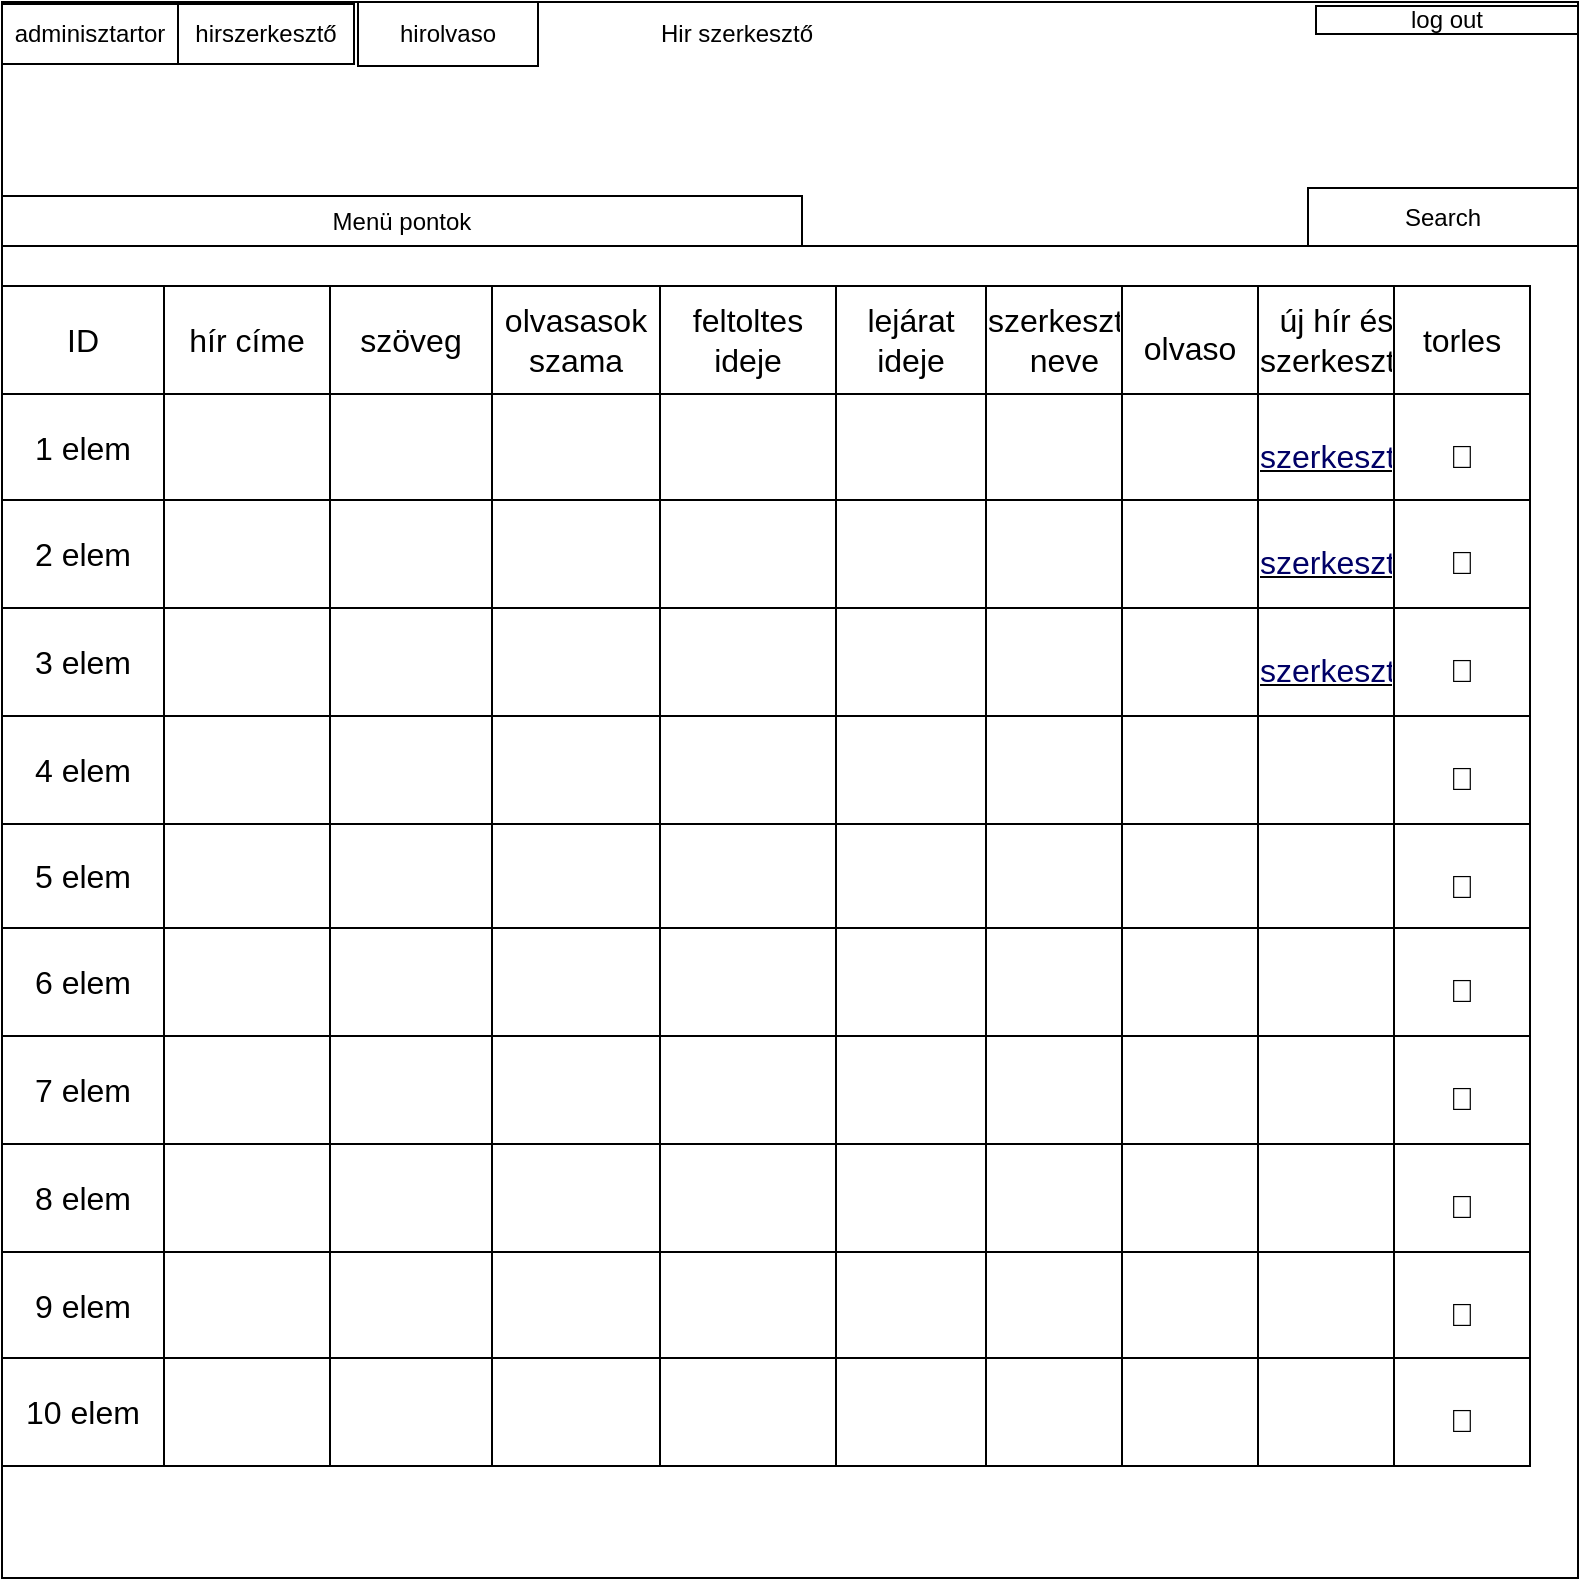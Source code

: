 <mxfile version="22.0.8" type="device">
  <diagram name="1 oldal" id="bPn1olDR7yHSVck8IfJu">
    <mxGraphModel dx="1594" dy="745" grid="1" gridSize="10" guides="1" tooltips="1" connect="1" arrows="1" fold="1" page="1" pageScale="1" pageWidth="827" pageHeight="1169" math="0" shadow="0">
      <root>
        <mxCell id="0" />
        <mxCell id="1" parent="0" />
        <mxCell id="cRCtUZHSs7VbRVaYaJVA-1" value="" style="whiteSpace=wrap;html=1;aspect=fixed;" vertex="1" parent="1">
          <mxGeometry x="92" y="268" width="788" height="788" as="geometry" />
        </mxCell>
        <mxCell id="cRCtUZHSs7VbRVaYaJVA-2" value="" style="shape=table;startSize=0;container=1;collapsible=0;childLayout=tableLayout;fontSize=16;" vertex="1" parent="1">
          <mxGeometry x="92" y="410" width="764" height="590" as="geometry" />
        </mxCell>
        <mxCell id="cRCtUZHSs7VbRVaYaJVA-3" value="" style="shape=tableRow;horizontal=0;startSize=0;swimlaneHead=0;swimlaneBody=0;strokeColor=inherit;top=0;left=0;bottom=0;right=0;collapsible=0;dropTarget=0;fillColor=none;points=[[0,0.5],[1,0.5]];portConstraint=eastwest;fontSize=16;" vertex="1" parent="cRCtUZHSs7VbRVaYaJVA-2">
          <mxGeometry width="764" height="54" as="geometry" />
        </mxCell>
        <mxCell id="cRCtUZHSs7VbRVaYaJVA-4" value="ID" style="shape=partialRectangle;html=1;whiteSpace=wrap;connectable=0;strokeColor=inherit;overflow=hidden;fillColor=none;top=0;left=0;bottom=0;right=0;pointerEvents=1;fontSize=16;" vertex="1" parent="cRCtUZHSs7VbRVaYaJVA-3">
          <mxGeometry width="81" height="54" as="geometry">
            <mxRectangle width="81" height="54" as="alternateBounds" />
          </mxGeometry>
        </mxCell>
        <mxCell id="cRCtUZHSs7VbRVaYaJVA-5" value="hír címe" style="shape=partialRectangle;html=1;whiteSpace=wrap;connectable=0;strokeColor=inherit;overflow=hidden;fillColor=none;top=0;left=0;bottom=0;right=0;pointerEvents=1;fontSize=16;" vertex="1" parent="cRCtUZHSs7VbRVaYaJVA-3">
          <mxGeometry x="81" width="83" height="54" as="geometry">
            <mxRectangle width="83" height="54" as="alternateBounds" />
          </mxGeometry>
        </mxCell>
        <mxCell id="cRCtUZHSs7VbRVaYaJVA-6" value="szöveg" style="shape=partialRectangle;html=1;whiteSpace=wrap;connectable=0;strokeColor=inherit;overflow=hidden;fillColor=none;top=0;left=0;bottom=0;right=0;pointerEvents=1;fontSize=16;" vertex="1" parent="cRCtUZHSs7VbRVaYaJVA-3">
          <mxGeometry x="164" width="81" height="54" as="geometry">
            <mxRectangle width="81" height="54" as="alternateBounds" />
          </mxGeometry>
        </mxCell>
        <mxCell id="cRCtUZHSs7VbRVaYaJVA-7" value="olvasasok szama" style="shape=partialRectangle;html=1;whiteSpace=wrap;connectable=0;strokeColor=inherit;overflow=hidden;fillColor=none;top=0;left=0;bottom=0;right=0;pointerEvents=1;fontSize=16;" vertex="1" parent="cRCtUZHSs7VbRVaYaJVA-3">
          <mxGeometry x="245" width="84" height="54" as="geometry">
            <mxRectangle width="84" height="54" as="alternateBounds" />
          </mxGeometry>
        </mxCell>
        <mxCell id="cRCtUZHSs7VbRVaYaJVA-8" value="feltoltes ideje" style="shape=partialRectangle;html=1;whiteSpace=wrap;connectable=0;strokeColor=inherit;overflow=hidden;fillColor=none;top=0;left=0;bottom=0;right=0;pointerEvents=1;fontSize=16;" vertex="1" parent="cRCtUZHSs7VbRVaYaJVA-3">
          <mxGeometry x="329" width="88" height="54" as="geometry">
            <mxRectangle width="88" height="54" as="alternateBounds" />
          </mxGeometry>
        </mxCell>
        <mxCell id="cRCtUZHSs7VbRVaYaJVA-9" value="lejárat ideje" style="shape=partialRectangle;html=1;whiteSpace=wrap;connectable=0;strokeColor=inherit;overflow=hidden;fillColor=none;top=0;left=0;bottom=0;right=0;pointerEvents=1;fontSize=16;" vertex="1" parent="cRCtUZHSs7VbRVaYaJVA-3">
          <mxGeometry x="417" width="75" height="54" as="geometry">
            <mxRectangle width="75" height="54" as="alternateBounds" />
          </mxGeometry>
        </mxCell>
        <mxCell id="cRCtUZHSs7VbRVaYaJVA-10" value="&lt;div&gt;szerkeszto&lt;/div&gt;&lt;div&gt;neve&lt;br&gt;&lt;/div&gt;" style="shape=partialRectangle;html=1;whiteSpace=wrap;connectable=0;strokeColor=inherit;overflow=hidden;fillColor=none;top=0;left=0;bottom=0;right=0;pointerEvents=1;fontSize=16;" vertex="1" parent="cRCtUZHSs7VbRVaYaJVA-3">
          <mxGeometry x="492" width="68" height="54" as="geometry">
            <mxRectangle width="68" height="54" as="alternateBounds" />
          </mxGeometry>
        </mxCell>
        <mxCell id="cRCtUZHSs7VbRVaYaJVA-188" value="&#xa;olvaso&#xa;&#xa;" style="shape=partialRectangle;html=1;whiteSpace=wrap;connectable=0;strokeColor=inherit;overflow=hidden;fillColor=none;top=0;left=0;bottom=0;right=0;pointerEvents=1;fontSize=16;" vertex="1" parent="cRCtUZHSs7VbRVaYaJVA-3">
          <mxGeometry x="560" width="68" height="54" as="geometry">
            <mxRectangle width="68" height="54" as="alternateBounds" />
          </mxGeometry>
        </mxCell>
        <mxCell id="cRCtUZHSs7VbRVaYaJVA-199" value="új hír és szerkesztő" style="shape=partialRectangle;html=1;whiteSpace=wrap;connectable=0;strokeColor=inherit;overflow=hidden;fillColor=none;top=0;left=0;bottom=0;right=0;pointerEvents=1;fontSize=16;" vertex="1" parent="cRCtUZHSs7VbRVaYaJVA-3">
          <mxGeometry x="628" width="68" height="54" as="geometry">
            <mxRectangle width="68" height="54" as="alternateBounds" />
          </mxGeometry>
        </mxCell>
        <mxCell id="cRCtUZHSs7VbRVaYaJVA-210" value="torles" style="shape=partialRectangle;html=1;whiteSpace=wrap;connectable=0;strokeColor=inherit;overflow=hidden;fillColor=none;top=0;left=0;bottom=0;right=0;pointerEvents=1;fontSize=16;" vertex="1" parent="cRCtUZHSs7VbRVaYaJVA-3">
          <mxGeometry x="696" width="68" height="54" as="geometry">
            <mxRectangle width="68" height="54" as="alternateBounds" />
          </mxGeometry>
        </mxCell>
        <mxCell id="cRCtUZHSs7VbRVaYaJVA-14" value="" style="shape=tableRow;horizontal=0;startSize=0;swimlaneHead=0;swimlaneBody=0;strokeColor=inherit;top=0;left=0;bottom=0;right=0;collapsible=0;dropTarget=0;fillColor=none;points=[[0,0.5],[1,0.5]];portConstraint=eastwest;fontSize=16;" vertex="1" parent="cRCtUZHSs7VbRVaYaJVA-2">
          <mxGeometry y="54" width="764" height="53" as="geometry" />
        </mxCell>
        <mxCell id="cRCtUZHSs7VbRVaYaJVA-15" value="1 elem" style="shape=partialRectangle;html=1;whiteSpace=wrap;connectable=0;strokeColor=inherit;overflow=hidden;fillColor=none;top=0;left=0;bottom=0;right=0;pointerEvents=1;fontSize=16;" vertex="1" parent="cRCtUZHSs7VbRVaYaJVA-14">
          <mxGeometry width="81" height="53" as="geometry">
            <mxRectangle width="81" height="53" as="alternateBounds" />
          </mxGeometry>
        </mxCell>
        <mxCell id="cRCtUZHSs7VbRVaYaJVA-16" style="shape=partialRectangle;html=1;whiteSpace=wrap;connectable=0;strokeColor=inherit;overflow=hidden;fillColor=none;top=0;left=0;bottom=0;right=0;pointerEvents=1;fontSize=16;" vertex="1" parent="cRCtUZHSs7VbRVaYaJVA-14">
          <mxGeometry x="81" width="83" height="53" as="geometry">
            <mxRectangle width="83" height="53" as="alternateBounds" />
          </mxGeometry>
        </mxCell>
        <mxCell id="cRCtUZHSs7VbRVaYaJVA-17" style="shape=partialRectangle;html=1;whiteSpace=wrap;connectable=0;strokeColor=inherit;overflow=hidden;fillColor=none;top=0;left=0;bottom=0;right=0;pointerEvents=1;fontSize=16;" vertex="1" parent="cRCtUZHSs7VbRVaYaJVA-14">
          <mxGeometry x="164" width="81" height="53" as="geometry">
            <mxRectangle width="81" height="53" as="alternateBounds" />
          </mxGeometry>
        </mxCell>
        <mxCell id="cRCtUZHSs7VbRVaYaJVA-18" style="shape=partialRectangle;html=1;whiteSpace=wrap;connectable=0;strokeColor=inherit;overflow=hidden;fillColor=none;top=0;left=0;bottom=0;right=0;pointerEvents=1;fontSize=16;" vertex="1" parent="cRCtUZHSs7VbRVaYaJVA-14">
          <mxGeometry x="245" width="84" height="53" as="geometry">
            <mxRectangle width="84" height="53" as="alternateBounds" />
          </mxGeometry>
        </mxCell>
        <mxCell id="cRCtUZHSs7VbRVaYaJVA-19" style="shape=partialRectangle;html=1;whiteSpace=wrap;connectable=0;strokeColor=inherit;overflow=hidden;fillColor=none;top=0;left=0;bottom=0;right=0;pointerEvents=1;fontSize=16;" vertex="1" parent="cRCtUZHSs7VbRVaYaJVA-14">
          <mxGeometry x="329" width="88" height="53" as="geometry">
            <mxRectangle width="88" height="53" as="alternateBounds" />
          </mxGeometry>
        </mxCell>
        <mxCell id="cRCtUZHSs7VbRVaYaJVA-20" style="shape=partialRectangle;html=1;whiteSpace=wrap;connectable=0;strokeColor=inherit;overflow=hidden;fillColor=none;top=0;left=0;bottom=0;right=0;pointerEvents=1;fontSize=16;" vertex="1" parent="cRCtUZHSs7VbRVaYaJVA-14">
          <mxGeometry x="417" width="75" height="53" as="geometry">
            <mxRectangle width="75" height="53" as="alternateBounds" />
          </mxGeometry>
        </mxCell>
        <mxCell id="cRCtUZHSs7VbRVaYaJVA-21" style="shape=partialRectangle;html=1;whiteSpace=wrap;connectable=0;strokeColor=inherit;overflow=hidden;fillColor=none;top=0;left=0;bottom=0;right=0;pointerEvents=1;fontSize=16;" vertex="1" parent="cRCtUZHSs7VbRVaYaJVA-14">
          <mxGeometry x="492" width="68" height="53" as="geometry">
            <mxRectangle width="68" height="53" as="alternateBounds" />
          </mxGeometry>
        </mxCell>
        <mxCell id="cRCtUZHSs7VbRVaYaJVA-189" style="shape=partialRectangle;html=1;whiteSpace=wrap;connectable=0;strokeColor=inherit;overflow=hidden;fillColor=none;top=0;left=0;bottom=0;right=0;pointerEvents=1;fontSize=16;" vertex="1" parent="cRCtUZHSs7VbRVaYaJVA-14">
          <mxGeometry x="560" width="68" height="53" as="geometry">
            <mxRectangle width="68" height="53" as="alternateBounds" />
          </mxGeometry>
        </mxCell>
        <mxCell id="cRCtUZHSs7VbRVaYaJVA-200" value="&#xa;&lt;u&gt;&lt;font color=&quot;#000066&quot;&gt;szerkesztes&lt;/font&gt;&lt;/u&gt;&#xa;&#xa;" style="shape=partialRectangle;html=1;whiteSpace=wrap;connectable=0;strokeColor=inherit;overflow=hidden;fillColor=none;top=0;left=0;bottom=0;right=0;pointerEvents=1;fontSize=16;" vertex="1" parent="cRCtUZHSs7VbRVaYaJVA-14">
          <mxGeometry x="628" width="68" height="53" as="geometry">
            <mxRectangle width="68" height="53" as="alternateBounds" />
          </mxGeometry>
        </mxCell>
        <mxCell id="cRCtUZHSs7VbRVaYaJVA-211" value="&#xa;🚫&#xa;&#xa;" style="shape=partialRectangle;html=1;whiteSpace=wrap;connectable=0;strokeColor=inherit;overflow=hidden;fillColor=none;top=0;left=0;bottom=0;right=0;pointerEvents=1;fontSize=16;" vertex="1" parent="cRCtUZHSs7VbRVaYaJVA-14">
          <mxGeometry x="696" width="68" height="53" as="geometry">
            <mxRectangle width="68" height="53" as="alternateBounds" />
          </mxGeometry>
        </mxCell>
        <mxCell id="cRCtUZHSs7VbRVaYaJVA-25" value="" style="shape=tableRow;horizontal=0;startSize=0;swimlaneHead=0;swimlaneBody=0;strokeColor=inherit;top=0;left=0;bottom=0;right=0;collapsible=0;dropTarget=0;fillColor=none;points=[[0,0.5],[1,0.5]];portConstraint=eastwest;fontSize=16;" vertex="1" parent="cRCtUZHSs7VbRVaYaJVA-2">
          <mxGeometry y="107" width="764" height="54" as="geometry" />
        </mxCell>
        <mxCell id="cRCtUZHSs7VbRVaYaJVA-26" value="2 elem" style="shape=partialRectangle;html=1;whiteSpace=wrap;connectable=0;strokeColor=inherit;overflow=hidden;fillColor=none;top=0;left=0;bottom=0;right=0;pointerEvents=1;fontSize=16;" vertex="1" parent="cRCtUZHSs7VbRVaYaJVA-25">
          <mxGeometry width="81" height="54" as="geometry">
            <mxRectangle width="81" height="54" as="alternateBounds" />
          </mxGeometry>
        </mxCell>
        <mxCell id="cRCtUZHSs7VbRVaYaJVA-27" style="shape=partialRectangle;html=1;whiteSpace=wrap;connectable=0;strokeColor=inherit;overflow=hidden;fillColor=none;top=0;left=0;bottom=0;right=0;pointerEvents=1;fontSize=16;" vertex="1" parent="cRCtUZHSs7VbRVaYaJVA-25">
          <mxGeometry x="81" width="83" height="54" as="geometry">
            <mxRectangle width="83" height="54" as="alternateBounds" />
          </mxGeometry>
        </mxCell>
        <mxCell id="cRCtUZHSs7VbRVaYaJVA-28" style="shape=partialRectangle;html=1;whiteSpace=wrap;connectable=0;strokeColor=inherit;overflow=hidden;fillColor=none;top=0;left=0;bottom=0;right=0;pointerEvents=1;fontSize=16;" vertex="1" parent="cRCtUZHSs7VbRVaYaJVA-25">
          <mxGeometry x="164" width="81" height="54" as="geometry">
            <mxRectangle width="81" height="54" as="alternateBounds" />
          </mxGeometry>
        </mxCell>
        <mxCell id="cRCtUZHSs7VbRVaYaJVA-29" style="shape=partialRectangle;html=1;whiteSpace=wrap;connectable=0;strokeColor=inherit;overflow=hidden;fillColor=none;top=0;left=0;bottom=0;right=0;pointerEvents=1;fontSize=16;" vertex="1" parent="cRCtUZHSs7VbRVaYaJVA-25">
          <mxGeometry x="245" width="84" height="54" as="geometry">
            <mxRectangle width="84" height="54" as="alternateBounds" />
          </mxGeometry>
        </mxCell>
        <mxCell id="cRCtUZHSs7VbRVaYaJVA-30" style="shape=partialRectangle;html=1;whiteSpace=wrap;connectable=0;strokeColor=inherit;overflow=hidden;fillColor=none;top=0;left=0;bottom=0;right=0;pointerEvents=1;fontSize=16;" vertex="1" parent="cRCtUZHSs7VbRVaYaJVA-25">
          <mxGeometry x="329" width="88" height="54" as="geometry">
            <mxRectangle width="88" height="54" as="alternateBounds" />
          </mxGeometry>
        </mxCell>
        <mxCell id="cRCtUZHSs7VbRVaYaJVA-31" style="shape=partialRectangle;html=1;whiteSpace=wrap;connectable=0;strokeColor=inherit;overflow=hidden;fillColor=none;top=0;left=0;bottom=0;right=0;pointerEvents=1;fontSize=16;" vertex="1" parent="cRCtUZHSs7VbRVaYaJVA-25">
          <mxGeometry x="417" width="75" height="54" as="geometry">
            <mxRectangle width="75" height="54" as="alternateBounds" />
          </mxGeometry>
        </mxCell>
        <mxCell id="cRCtUZHSs7VbRVaYaJVA-32" style="shape=partialRectangle;html=1;whiteSpace=wrap;connectable=0;strokeColor=inherit;overflow=hidden;fillColor=none;top=0;left=0;bottom=0;right=0;pointerEvents=1;fontSize=16;" vertex="1" parent="cRCtUZHSs7VbRVaYaJVA-25">
          <mxGeometry x="492" width="68" height="54" as="geometry">
            <mxRectangle width="68" height="54" as="alternateBounds" />
          </mxGeometry>
        </mxCell>
        <mxCell id="cRCtUZHSs7VbRVaYaJVA-190" style="shape=partialRectangle;html=1;whiteSpace=wrap;connectable=0;strokeColor=inherit;overflow=hidden;fillColor=none;top=0;left=0;bottom=0;right=0;pointerEvents=1;fontSize=16;" vertex="1" parent="cRCtUZHSs7VbRVaYaJVA-25">
          <mxGeometry x="560" width="68" height="54" as="geometry">
            <mxRectangle width="68" height="54" as="alternateBounds" />
          </mxGeometry>
        </mxCell>
        <mxCell id="cRCtUZHSs7VbRVaYaJVA-201" value="&#xa;&lt;u&gt;&lt;font color=&quot;#000066&quot;&gt;szerkesztes&lt;/font&gt;&lt;/u&gt;&#xa;&#xa;" style="shape=partialRectangle;html=1;whiteSpace=wrap;connectable=0;strokeColor=inherit;overflow=hidden;fillColor=none;top=0;left=0;bottom=0;right=0;pointerEvents=1;fontSize=16;" vertex="1" parent="cRCtUZHSs7VbRVaYaJVA-25">
          <mxGeometry x="628" width="68" height="54" as="geometry">
            <mxRectangle width="68" height="54" as="alternateBounds" />
          </mxGeometry>
        </mxCell>
        <mxCell id="cRCtUZHSs7VbRVaYaJVA-212" value="&#xa;🚫&#xa;&#xa;" style="shape=partialRectangle;html=1;whiteSpace=wrap;connectable=0;strokeColor=inherit;overflow=hidden;fillColor=none;top=0;left=0;bottom=0;right=0;pointerEvents=1;fontSize=16;" vertex="1" parent="cRCtUZHSs7VbRVaYaJVA-25">
          <mxGeometry x="696" width="68" height="54" as="geometry">
            <mxRectangle width="68" height="54" as="alternateBounds" />
          </mxGeometry>
        </mxCell>
        <mxCell id="cRCtUZHSs7VbRVaYaJVA-36" style="shape=tableRow;horizontal=0;startSize=0;swimlaneHead=0;swimlaneBody=0;strokeColor=inherit;top=0;left=0;bottom=0;right=0;collapsible=0;dropTarget=0;fillColor=none;points=[[0,0.5],[1,0.5]];portConstraint=eastwest;fontSize=16;" vertex="1" parent="cRCtUZHSs7VbRVaYaJVA-2">
          <mxGeometry y="161" width="764" height="54" as="geometry" />
        </mxCell>
        <mxCell id="cRCtUZHSs7VbRVaYaJVA-37" value="3 elem" style="shape=partialRectangle;html=1;whiteSpace=wrap;connectable=0;strokeColor=inherit;overflow=hidden;fillColor=none;top=0;left=0;bottom=0;right=0;pointerEvents=1;fontSize=16;" vertex="1" parent="cRCtUZHSs7VbRVaYaJVA-36">
          <mxGeometry width="81" height="54" as="geometry">
            <mxRectangle width="81" height="54" as="alternateBounds" />
          </mxGeometry>
        </mxCell>
        <mxCell id="cRCtUZHSs7VbRVaYaJVA-38" style="shape=partialRectangle;html=1;whiteSpace=wrap;connectable=0;strokeColor=inherit;overflow=hidden;fillColor=none;top=0;left=0;bottom=0;right=0;pointerEvents=1;fontSize=16;" vertex="1" parent="cRCtUZHSs7VbRVaYaJVA-36">
          <mxGeometry x="81" width="83" height="54" as="geometry">
            <mxRectangle width="83" height="54" as="alternateBounds" />
          </mxGeometry>
        </mxCell>
        <mxCell id="cRCtUZHSs7VbRVaYaJVA-39" style="shape=partialRectangle;html=1;whiteSpace=wrap;connectable=0;strokeColor=inherit;overflow=hidden;fillColor=none;top=0;left=0;bottom=0;right=0;pointerEvents=1;fontSize=16;" vertex="1" parent="cRCtUZHSs7VbRVaYaJVA-36">
          <mxGeometry x="164" width="81" height="54" as="geometry">
            <mxRectangle width="81" height="54" as="alternateBounds" />
          </mxGeometry>
        </mxCell>
        <mxCell id="cRCtUZHSs7VbRVaYaJVA-40" style="shape=partialRectangle;html=1;whiteSpace=wrap;connectable=0;strokeColor=inherit;overflow=hidden;fillColor=none;top=0;left=0;bottom=0;right=0;pointerEvents=1;fontSize=16;" vertex="1" parent="cRCtUZHSs7VbRVaYaJVA-36">
          <mxGeometry x="245" width="84" height="54" as="geometry">
            <mxRectangle width="84" height="54" as="alternateBounds" />
          </mxGeometry>
        </mxCell>
        <mxCell id="cRCtUZHSs7VbRVaYaJVA-41" style="shape=partialRectangle;html=1;whiteSpace=wrap;connectable=0;strokeColor=inherit;overflow=hidden;fillColor=none;top=0;left=0;bottom=0;right=0;pointerEvents=1;fontSize=16;" vertex="1" parent="cRCtUZHSs7VbRVaYaJVA-36">
          <mxGeometry x="329" width="88" height="54" as="geometry">
            <mxRectangle width="88" height="54" as="alternateBounds" />
          </mxGeometry>
        </mxCell>
        <mxCell id="cRCtUZHSs7VbRVaYaJVA-42" style="shape=partialRectangle;html=1;whiteSpace=wrap;connectable=0;strokeColor=inherit;overflow=hidden;fillColor=none;top=0;left=0;bottom=0;right=0;pointerEvents=1;fontSize=16;" vertex="1" parent="cRCtUZHSs7VbRVaYaJVA-36">
          <mxGeometry x="417" width="75" height="54" as="geometry">
            <mxRectangle width="75" height="54" as="alternateBounds" />
          </mxGeometry>
        </mxCell>
        <mxCell id="cRCtUZHSs7VbRVaYaJVA-43" style="shape=partialRectangle;html=1;whiteSpace=wrap;connectable=0;strokeColor=inherit;overflow=hidden;fillColor=none;top=0;left=0;bottom=0;right=0;pointerEvents=1;fontSize=16;" vertex="1" parent="cRCtUZHSs7VbRVaYaJVA-36">
          <mxGeometry x="492" width="68" height="54" as="geometry">
            <mxRectangle width="68" height="54" as="alternateBounds" />
          </mxGeometry>
        </mxCell>
        <mxCell id="cRCtUZHSs7VbRVaYaJVA-191" style="shape=partialRectangle;html=1;whiteSpace=wrap;connectable=0;strokeColor=inherit;overflow=hidden;fillColor=none;top=0;left=0;bottom=0;right=0;pointerEvents=1;fontSize=16;" vertex="1" parent="cRCtUZHSs7VbRVaYaJVA-36">
          <mxGeometry x="560" width="68" height="54" as="geometry">
            <mxRectangle width="68" height="54" as="alternateBounds" />
          </mxGeometry>
        </mxCell>
        <mxCell id="cRCtUZHSs7VbRVaYaJVA-202" value="&#xa;&lt;u&gt;&lt;font color=&quot;#000066&quot;&gt;szerkesztes&lt;/font&gt;&lt;/u&gt;&#xa;&#xa;" style="shape=partialRectangle;html=1;whiteSpace=wrap;connectable=0;strokeColor=inherit;overflow=hidden;fillColor=none;top=0;left=0;bottom=0;right=0;pointerEvents=1;fontSize=16;" vertex="1" parent="cRCtUZHSs7VbRVaYaJVA-36">
          <mxGeometry x="628" width="68" height="54" as="geometry">
            <mxRectangle width="68" height="54" as="alternateBounds" />
          </mxGeometry>
        </mxCell>
        <mxCell id="cRCtUZHSs7VbRVaYaJVA-213" value="&#xa;🚫&#xa;&#xa;" style="shape=partialRectangle;html=1;whiteSpace=wrap;connectable=0;strokeColor=inherit;overflow=hidden;fillColor=none;top=0;left=0;bottom=0;right=0;pointerEvents=1;fontSize=16;" vertex="1" parent="cRCtUZHSs7VbRVaYaJVA-36">
          <mxGeometry x="696" width="68" height="54" as="geometry">
            <mxRectangle width="68" height="54" as="alternateBounds" />
          </mxGeometry>
        </mxCell>
        <mxCell id="cRCtUZHSs7VbRVaYaJVA-47" style="shape=tableRow;horizontal=0;startSize=0;swimlaneHead=0;swimlaneBody=0;strokeColor=inherit;top=0;left=0;bottom=0;right=0;collapsible=0;dropTarget=0;fillColor=none;points=[[0,0.5],[1,0.5]];portConstraint=eastwest;fontSize=16;" vertex="1" parent="cRCtUZHSs7VbRVaYaJVA-2">
          <mxGeometry y="215" width="764" height="54" as="geometry" />
        </mxCell>
        <mxCell id="cRCtUZHSs7VbRVaYaJVA-48" value="4 elem" style="shape=partialRectangle;html=1;whiteSpace=wrap;connectable=0;strokeColor=inherit;overflow=hidden;fillColor=none;top=0;left=0;bottom=0;right=0;pointerEvents=1;fontSize=16;" vertex="1" parent="cRCtUZHSs7VbRVaYaJVA-47">
          <mxGeometry width="81" height="54" as="geometry">
            <mxRectangle width="81" height="54" as="alternateBounds" />
          </mxGeometry>
        </mxCell>
        <mxCell id="cRCtUZHSs7VbRVaYaJVA-49" style="shape=partialRectangle;html=1;whiteSpace=wrap;connectable=0;strokeColor=inherit;overflow=hidden;fillColor=none;top=0;left=0;bottom=0;right=0;pointerEvents=1;fontSize=16;" vertex="1" parent="cRCtUZHSs7VbRVaYaJVA-47">
          <mxGeometry x="81" width="83" height="54" as="geometry">
            <mxRectangle width="83" height="54" as="alternateBounds" />
          </mxGeometry>
        </mxCell>
        <mxCell id="cRCtUZHSs7VbRVaYaJVA-50" style="shape=partialRectangle;html=1;whiteSpace=wrap;connectable=0;strokeColor=inherit;overflow=hidden;fillColor=none;top=0;left=0;bottom=0;right=0;pointerEvents=1;fontSize=16;" vertex="1" parent="cRCtUZHSs7VbRVaYaJVA-47">
          <mxGeometry x="164" width="81" height="54" as="geometry">
            <mxRectangle width="81" height="54" as="alternateBounds" />
          </mxGeometry>
        </mxCell>
        <mxCell id="cRCtUZHSs7VbRVaYaJVA-51" style="shape=partialRectangle;html=1;whiteSpace=wrap;connectable=0;strokeColor=inherit;overflow=hidden;fillColor=none;top=0;left=0;bottom=0;right=0;pointerEvents=1;fontSize=16;" vertex="1" parent="cRCtUZHSs7VbRVaYaJVA-47">
          <mxGeometry x="245" width="84" height="54" as="geometry">
            <mxRectangle width="84" height="54" as="alternateBounds" />
          </mxGeometry>
        </mxCell>
        <mxCell id="cRCtUZHSs7VbRVaYaJVA-52" style="shape=partialRectangle;html=1;whiteSpace=wrap;connectable=0;strokeColor=inherit;overflow=hidden;fillColor=none;top=0;left=0;bottom=0;right=0;pointerEvents=1;fontSize=16;" vertex="1" parent="cRCtUZHSs7VbRVaYaJVA-47">
          <mxGeometry x="329" width="88" height="54" as="geometry">
            <mxRectangle width="88" height="54" as="alternateBounds" />
          </mxGeometry>
        </mxCell>
        <mxCell id="cRCtUZHSs7VbRVaYaJVA-53" style="shape=partialRectangle;html=1;whiteSpace=wrap;connectable=0;strokeColor=inherit;overflow=hidden;fillColor=none;top=0;left=0;bottom=0;right=0;pointerEvents=1;fontSize=16;" vertex="1" parent="cRCtUZHSs7VbRVaYaJVA-47">
          <mxGeometry x="417" width="75" height="54" as="geometry">
            <mxRectangle width="75" height="54" as="alternateBounds" />
          </mxGeometry>
        </mxCell>
        <mxCell id="cRCtUZHSs7VbRVaYaJVA-54" style="shape=partialRectangle;html=1;whiteSpace=wrap;connectable=0;strokeColor=inherit;overflow=hidden;fillColor=none;top=0;left=0;bottom=0;right=0;pointerEvents=1;fontSize=16;" vertex="1" parent="cRCtUZHSs7VbRVaYaJVA-47">
          <mxGeometry x="492" width="68" height="54" as="geometry">
            <mxRectangle width="68" height="54" as="alternateBounds" />
          </mxGeometry>
        </mxCell>
        <mxCell id="cRCtUZHSs7VbRVaYaJVA-192" style="shape=partialRectangle;html=1;whiteSpace=wrap;connectable=0;strokeColor=inherit;overflow=hidden;fillColor=none;top=0;left=0;bottom=0;right=0;pointerEvents=1;fontSize=16;" vertex="1" parent="cRCtUZHSs7VbRVaYaJVA-47">
          <mxGeometry x="560" width="68" height="54" as="geometry">
            <mxRectangle width="68" height="54" as="alternateBounds" />
          </mxGeometry>
        </mxCell>
        <mxCell id="cRCtUZHSs7VbRVaYaJVA-203" style="shape=partialRectangle;html=1;whiteSpace=wrap;connectable=0;strokeColor=inherit;overflow=hidden;fillColor=none;top=0;left=0;bottom=0;right=0;pointerEvents=1;fontSize=16;" vertex="1" parent="cRCtUZHSs7VbRVaYaJVA-47">
          <mxGeometry x="628" width="68" height="54" as="geometry">
            <mxRectangle width="68" height="54" as="alternateBounds" />
          </mxGeometry>
        </mxCell>
        <mxCell id="cRCtUZHSs7VbRVaYaJVA-214" value="&#xa;🚫&#xa;&#xa;" style="shape=partialRectangle;html=1;whiteSpace=wrap;connectable=0;strokeColor=inherit;overflow=hidden;fillColor=none;top=0;left=0;bottom=0;right=0;pointerEvents=1;fontSize=16;" vertex="1" parent="cRCtUZHSs7VbRVaYaJVA-47">
          <mxGeometry x="696" width="68" height="54" as="geometry">
            <mxRectangle width="68" height="54" as="alternateBounds" />
          </mxGeometry>
        </mxCell>
        <mxCell id="cRCtUZHSs7VbRVaYaJVA-58" style="shape=tableRow;horizontal=0;startSize=0;swimlaneHead=0;swimlaneBody=0;strokeColor=inherit;top=0;left=0;bottom=0;right=0;collapsible=0;dropTarget=0;fillColor=none;points=[[0,0.5],[1,0.5]];portConstraint=eastwest;fontSize=16;" vertex="1" parent="cRCtUZHSs7VbRVaYaJVA-2">
          <mxGeometry y="269" width="764" height="52" as="geometry" />
        </mxCell>
        <mxCell id="cRCtUZHSs7VbRVaYaJVA-59" value="5 elem" style="shape=partialRectangle;html=1;whiteSpace=wrap;connectable=0;strokeColor=inherit;overflow=hidden;fillColor=none;top=0;left=0;bottom=0;right=0;pointerEvents=1;fontSize=16;" vertex="1" parent="cRCtUZHSs7VbRVaYaJVA-58">
          <mxGeometry width="81" height="52" as="geometry">
            <mxRectangle width="81" height="52" as="alternateBounds" />
          </mxGeometry>
        </mxCell>
        <mxCell id="cRCtUZHSs7VbRVaYaJVA-60" style="shape=partialRectangle;html=1;whiteSpace=wrap;connectable=0;strokeColor=inherit;overflow=hidden;fillColor=none;top=0;left=0;bottom=0;right=0;pointerEvents=1;fontSize=16;" vertex="1" parent="cRCtUZHSs7VbRVaYaJVA-58">
          <mxGeometry x="81" width="83" height="52" as="geometry">
            <mxRectangle width="83" height="52" as="alternateBounds" />
          </mxGeometry>
        </mxCell>
        <mxCell id="cRCtUZHSs7VbRVaYaJVA-61" style="shape=partialRectangle;html=1;whiteSpace=wrap;connectable=0;strokeColor=inherit;overflow=hidden;fillColor=none;top=0;left=0;bottom=0;right=0;pointerEvents=1;fontSize=16;" vertex="1" parent="cRCtUZHSs7VbRVaYaJVA-58">
          <mxGeometry x="164" width="81" height="52" as="geometry">
            <mxRectangle width="81" height="52" as="alternateBounds" />
          </mxGeometry>
        </mxCell>
        <mxCell id="cRCtUZHSs7VbRVaYaJVA-62" style="shape=partialRectangle;html=1;whiteSpace=wrap;connectable=0;strokeColor=inherit;overflow=hidden;fillColor=none;top=0;left=0;bottom=0;right=0;pointerEvents=1;fontSize=16;" vertex="1" parent="cRCtUZHSs7VbRVaYaJVA-58">
          <mxGeometry x="245" width="84" height="52" as="geometry">
            <mxRectangle width="84" height="52" as="alternateBounds" />
          </mxGeometry>
        </mxCell>
        <mxCell id="cRCtUZHSs7VbRVaYaJVA-63" style="shape=partialRectangle;html=1;whiteSpace=wrap;connectable=0;strokeColor=inherit;overflow=hidden;fillColor=none;top=0;left=0;bottom=0;right=0;pointerEvents=1;fontSize=16;" vertex="1" parent="cRCtUZHSs7VbRVaYaJVA-58">
          <mxGeometry x="329" width="88" height="52" as="geometry">
            <mxRectangle width="88" height="52" as="alternateBounds" />
          </mxGeometry>
        </mxCell>
        <mxCell id="cRCtUZHSs7VbRVaYaJVA-64" style="shape=partialRectangle;html=1;whiteSpace=wrap;connectable=0;strokeColor=inherit;overflow=hidden;fillColor=none;top=0;left=0;bottom=0;right=0;pointerEvents=1;fontSize=16;" vertex="1" parent="cRCtUZHSs7VbRVaYaJVA-58">
          <mxGeometry x="417" width="75" height="52" as="geometry">
            <mxRectangle width="75" height="52" as="alternateBounds" />
          </mxGeometry>
        </mxCell>
        <mxCell id="cRCtUZHSs7VbRVaYaJVA-65" style="shape=partialRectangle;html=1;whiteSpace=wrap;connectable=0;strokeColor=inherit;overflow=hidden;fillColor=none;top=0;left=0;bottom=0;right=0;pointerEvents=1;fontSize=16;" vertex="1" parent="cRCtUZHSs7VbRVaYaJVA-58">
          <mxGeometry x="492" width="68" height="52" as="geometry">
            <mxRectangle width="68" height="52" as="alternateBounds" />
          </mxGeometry>
        </mxCell>
        <mxCell id="cRCtUZHSs7VbRVaYaJVA-193" style="shape=partialRectangle;html=1;whiteSpace=wrap;connectable=0;strokeColor=inherit;overflow=hidden;fillColor=none;top=0;left=0;bottom=0;right=0;pointerEvents=1;fontSize=16;" vertex="1" parent="cRCtUZHSs7VbRVaYaJVA-58">
          <mxGeometry x="560" width="68" height="52" as="geometry">
            <mxRectangle width="68" height="52" as="alternateBounds" />
          </mxGeometry>
        </mxCell>
        <mxCell id="cRCtUZHSs7VbRVaYaJVA-204" style="shape=partialRectangle;html=1;whiteSpace=wrap;connectable=0;strokeColor=inherit;overflow=hidden;fillColor=none;top=0;left=0;bottom=0;right=0;pointerEvents=1;fontSize=16;" vertex="1" parent="cRCtUZHSs7VbRVaYaJVA-58">
          <mxGeometry x="628" width="68" height="52" as="geometry">
            <mxRectangle width="68" height="52" as="alternateBounds" />
          </mxGeometry>
        </mxCell>
        <mxCell id="cRCtUZHSs7VbRVaYaJVA-215" value="&#xa;🚫&#xa;&#xa;" style="shape=partialRectangle;html=1;whiteSpace=wrap;connectable=0;strokeColor=inherit;overflow=hidden;fillColor=none;top=0;left=0;bottom=0;right=0;pointerEvents=1;fontSize=16;" vertex="1" parent="cRCtUZHSs7VbRVaYaJVA-58">
          <mxGeometry x="696" width="68" height="52" as="geometry">
            <mxRectangle width="68" height="52" as="alternateBounds" />
          </mxGeometry>
        </mxCell>
        <mxCell id="cRCtUZHSs7VbRVaYaJVA-69" style="shape=tableRow;horizontal=0;startSize=0;swimlaneHead=0;swimlaneBody=0;strokeColor=inherit;top=0;left=0;bottom=0;right=0;collapsible=0;dropTarget=0;fillColor=none;points=[[0,0.5],[1,0.5]];portConstraint=eastwest;fontSize=16;" vertex="1" parent="cRCtUZHSs7VbRVaYaJVA-2">
          <mxGeometry y="321" width="764" height="54" as="geometry" />
        </mxCell>
        <mxCell id="cRCtUZHSs7VbRVaYaJVA-70" value="6 elem" style="shape=partialRectangle;html=1;whiteSpace=wrap;connectable=0;strokeColor=inherit;overflow=hidden;fillColor=none;top=0;left=0;bottom=0;right=0;pointerEvents=1;fontSize=16;" vertex="1" parent="cRCtUZHSs7VbRVaYaJVA-69">
          <mxGeometry width="81" height="54" as="geometry">
            <mxRectangle width="81" height="54" as="alternateBounds" />
          </mxGeometry>
        </mxCell>
        <mxCell id="cRCtUZHSs7VbRVaYaJVA-71" style="shape=partialRectangle;html=1;whiteSpace=wrap;connectable=0;strokeColor=inherit;overflow=hidden;fillColor=none;top=0;left=0;bottom=0;right=0;pointerEvents=1;fontSize=16;" vertex="1" parent="cRCtUZHSs7VbRVaYaJVA-69">
          <mxGeometry x="81" width="83" height="54" as="geometry">
            <mxRectangle width="83" height="54" as="alternateBounds" />
          </mxGeometry>
        </mxCell>
        <mxCell id="cRCtUZHSs7VbRVaYaJVA-72" style="shape=partialRectangle;html=1;whiteSpace=wrap;connectable=0;strokeColor=inherit;overflow=hidden;fillColor=none;top=0;left=0;bottom=0;right=0;pointerEvents=1;fontSize=16;" vertex="1" parent="cRCtUZHSs7VbRVaYaJVA-69">
          <mxGeometry x="164" width="81" height="54" as="geometry">
            <mxRectangle width="81" height="54" as="alternateBounds" />
          </mxGeometry>
        </mxCell>
        <mxCell id="cRCtUZHSs7VbRVaYaJVA-73" style="shape=partialRectangle;html=1;whiteSpace=wrap;connectable=0;strokeColor=inherit;overflow=hidden;fillColor=none;top=0;left=0;bottom=0;right=0;pointerEvents=1;fontSize=16;" vertex="1" parent="cRCtUZHSs7VbRVaYaJVA-69">
          <mxGeometry x="245" width="84" height="54" as="geometry">
            <mxRectangle width="84" height="54" as="alternateBounds" />
          </mxGeometry>
        </mxCell>
        <mxCell id="cRCtUZHSs7VbRVaYaJVA-74" style="shape=partialRectangle;html=1;whiteSpace=wrap;connectable=0;strokeColor=inherit;overflow=hidden;fillColor=none;top=0;left=0;bottom=0;right=0;pointerEvents=1;fontSize=16;" vertex="1" parent="cRCtUZHSs7VbRVaYaJVA-69">
          <mxGeometry x="329" width="88" height="54" as="geometry">
            <mxRectangle width="88" height="54" as="alternateBounds" />
          </mxGeometry>
        </mxCell>
        <mxCell id="cRCtUZHSs7VbRVaYaJVA-75" style="shape=partialRectangle;html=1;whiteSpace=wrap;connectable=0;strokeColor=inherit;overflow=hidden;fillColor=none;top=0;left=0;bottom=0;right=0;pointerEvents=1;fontSize=16;" vertex="1" parent="cRCtUZHSs7VbRVaYaJVA-69">
          <mxGeometry x="417" width="75" height="54" as="geometry">
            <mxRectangle width="75" height="54" as="alternateBounds" />
          </mxGeometry>
        </mxCell>
        <mxCell id="cRCtUZHSs7VbRVaYaJVA-76" style="shape=partialRectangle;html=1;whiteSpace=wrap;connectable=0;strokeColor=inherit;overflow=hidden;fillColor=none;top=0;left=0;bottom=0;right=0;pointerEvents=1;fontSize=16;" vertex="1" parent="cRCtUZHSs7VbRVaYaJVA-69">
          <mxGeometry x="492" width="68" height="54" as="geometry">
            <mxRectangle width="68" height="54" as="alternateBounds" />
          </mxGeometry>
        </mxCell>
        <mxCell id="cRCtUZHSs7VbRVaYaJVA-194" style="shape=partialRectangle;html=1;whiteSpace=wrap;connectable=0;strokeColor=inherit;overflow=hidden;fillColor=none;top=0;left=0;bottom=0;right=0;pointerEvents=1;fontSize=16;" vertex="1" parent="cRCtUZHSs7VbRVaYaJVA-69">
          <mxGeometry x="560" width="68" height="54" as="geometry">
            <mxRectangle width="68" height="54" as="alternateBounds" />
          </mxGeometry>
        </mxCell>
        <mxCell id="cRCtUZHSs7VbRVaYaJVA-205" style="shape=partialRectangle;html=1;whiteSpace=wrap;connectable=0;strokeColor=inherit;overflow=hidden;fillColor=none;top=0;left=0;bottom=0;right=0;pointerEvents=1;fontSize=16;" vertex="1" parent="cRCtUZHSs7VbRVaYaJVA-69">
          <mxGeometry x="628" width="68" height="54" as="geometry">
            <mxRectangle width="68" height="54" as="alternateBounds" />
          </mxGeometry>
        </mxCell>
        <mxCell id="cRCtUZHSs7VbRVaYaJVA-216" value="&#xa;🚫&#xa;&#xa;" style="shape=partialRectangle;html=1;whiteSpace=wrap;connectable=0;strokeColor=inherit;overflow=hidden;fillColor=none;top=0;left=0;bottom=0;right=0;pointerEvents=1;fontSize=16;" vertex="1" parent="cRCtUZHSs7VbRVaYaJVA-69">
          <mxGeometry x="696" width="68" height="54" as="geometry">
            <mxRectangle width="68" height="54" as="alternateBounds" />
          </mxGeometry>
        </mxCell>
        <mxCell id="cRCtUZHSs7VbRVaYaJVA-80" style="shape=tableRow;horizontal=0;startSize=0;swimlaneHead=0;swimlaneBody=0;strokeColor=inherit;top=0;left=0;bottom=0;right=0;collapsible=0;dropTarget=0;fillColor=none;points=[[0,0.5],[1,0.5]];portConstraint=eastwest;fontSize=16;" vertex="1" parent="cRCtUZHSs7VbRVaYaJVA-2">
          <mxGeometry y="375" width="764" height="54" as="geometry" />
        </mxCell>
        <mxCell id="cRCtUZHSs7VbRVaYaJVA-81" value="7 elem" style="shape=partialRectangle;html=1;whiteSpace=wrap;connectable=0;strokeColor=inherit;overflow=hidden;fillColor=none;top=0;left=0;bottom=0;right=0;pointerEvents=1;fontSize=16;" vertex="1" parent="cRCtUZHSs7VbRVaYaJVA-80">
          <mxGeometry width="81" height="54" as="geometry">
            <mxRectangle width="81" height="54" as="alternateBounds" />
          </mxGeometry>
        </mxCell>
        <mxCell id="cRCtUZHSs7VbRVaYaJVA-82" style="shape=partialRectangle;html=1;whiteSpace=wrap;connectable=0;strokeColor=inherit;overflow=hidden;fillColor=none;top=0;left=0;bottom=0;right=0;pointerEvents=1;fontSize=16;" vertex="1" parent="cRCtUZHSs7VbRVaYaJVA-80">
          <mxGeometry x="81" width="83" height="54" as="geometry">
            <mxRectangle width="83" height="54" as="alternateBounds" />
          </mxGeometry>
        </mxCell>
        <mxCell id="cRCtUZHSs7VbRVaYaJVA-83" style="shape=partialRectangle;html=1;whiteSpace=wrap;connectable=0;strokeColor=inherit;overflow=hidden;fillColor=none;top=0;left=0;bottom=0;right=0;pointerEvents=1;fontSize=16;" vertex="1" parent="cRCtUZHSs7VbRVaYaJVA-80">
          <mxGeometry x="164" width="81" height="54" as="geometry">
            <mxRectangle width="81" height="54" as="alternateBounds" />
          </mxGeometry>
        </mxCell>
        <mxCell id="cRCtUZHSs7VbRVaYaJVA-84" style="shape=partialRectangle;html=1;whiteSpace=wrap;connectable=0;strokeColor=inherit;overflow=hidden;fillColor=none;top=0;left=0;bottom=0;right=0;pointerEvents=1;fontSize=16;" vertex="1" parent="cRCtUZHSs7VbRVaYaJVA-80">
          <mxGeometry x="245" width="84" height="54" as="geometry">
            <mxRectangle width="84" height="54" as="alternateBounds" />
          </mxGeometry>
        </mxCell>
        <mxCell id="cRCtUZHSs7VbRVaYaJVA-85" style="shape=partialRectangle;html=1;whiteSpace=wrap;connectable=0;strokeColor=inherit;overflow=hidden;fillColor=none;top=0;left=0;bottom=0;right=0;pointerEvents=1;fontSize=16;" vertex="1" parent="cRCtUZHSs7VbRVaYaJVA-80">
          <mxGeometry x="329" width="88" height="54" as="geometry">
            <mxRectangle width="88" height="54" as="alternateBounds" />
          </mxGeometry>
        </mxCell>
        <mxCell id="cRCtUZHSs7VbRVaYaJVA-86" style="shape=partialRectangle;html=1;whiteSpace=wrap;connectable=0;strokeColor=inherit;overflow=hidden;fillColor=none;top=0;left=0;bottom=0;right=0;pointerEvents=1;fontSize=16;" vertex="1" parent="cRCtUZHSs7VbRVaYaJVA-80">
          <mxGeometry x="417" width="75" height="54" as="geometry">
            <mxRectangle width="75" height="54" as="alternateBounds" />
          </mxGeometry>
        </mxCell>
        <mxCell id="cRCtUZHSs7VbRVaYaJVA-87" style="shape=partialRectangle;html=1;whiteSpace=wrap;connectable=0;strokeColor=inherit;overflow=hidden;fillColor=none;top=0;left=0;bottom=0;right=0;pointerEvents=1;fontSize=16;" vertex="1" parent="cRCtUZHSs7VbRVaYaJVA-80">
          <mxGeometry x="492" width="68" height="54" as="geometry">
            <mxRectangle width="68" height="54" as="alternateBounds" />
          </mxGeometry>
        </mxCell>
        <mxCell id="cRCtUZHSs7VbRVaYaJVA-195" style="shape=partialRectangle;html=1;whiteSpace=wrap;connectable=0;strokeColor=inherit;overflow=hidden;fillColor=none;top=0;left=0;bottom=0;right=0;pointerEvents=1;fontSize=16;" vertex="1" parent="cRCtUZHSs7VbRVaYaJVA-80">
          <mxGeometry x="560" width="68" height="54" as="geometry">
            <mxRectangle width="68" height="54" as="alternateBounds" />
          </mxGeometry>
        </mxCell>
        <mxCell id="cRCtUZHSs7VbRVaYaJVA-206" style="shape=partialRectangle;html=1;whiteSpace=wrap;connectable=0;strokeColor=inherit;overflow=hidden;fillColor=none;top=0;left=0;bottom=0;right=0;pointerEvents=1;fontSize=16;" vertex="1" parent="cRCtUZHSs7VbRVaYaJVA-80">
          <mxGeometry x="628" width="68" height="54" as="geometry">
            <mxRectangle width="68" height="54" as="alternateBounds" />
          </mxGeometry>
        </mxCell>
        <mxCell id="cRCtUZHSs7VbRVaYaJVA-217" value="&#xa;🚫&#xa;&#xa;" style="shape=partialRectangle;html=1;whiteSpace=wrap;connectable=0;strokeColor=inherit;overflow=hidden;fillColor=none;top=0;left=0;bottom=0;right=0;pointerEvents=1;fontSize=16;" vertex="1" parent="cRCtUZHSs7VbRVaYaJVA-80">
          <mxGeometry x="696" width="68" height="54" as="geometry">
            <mxRectangle width="68" height="54" as="alternateBounds" />
          </mxGeometry>
        </mxCell>
        <mxCell id="cRCtUZHSs7VbRVaYaJVA-91" style="shape=tableRow;horizontal=0;startSize=0;swimlaneHead=0;swimlaneBody=0;strokeColor=inherit;top=0;left=0;bottom=0;right=0;collapsible=0;dropTarget=0;fillColor=none;points=[[0,0.5],[1,0.5]];portConstraint=eastwest;fontSize=16;" vertex="1" parent="cRCtUZHSs7VbRVaYaJVA-2">
          <mxGeometry y="429" width="764" height="54" as="geometry" />
        </mxCell>
        <mxCell id="cRCtUZHSs7VbRVaYaJVA-92" value="8 elem" style="shape=partialRectangle;html=1;whiteSpace=wrap;connectable=0;strokeColor=inherit;overflow=hidden;fillColor=none;top=0;left=0;bottom=0;right=0;pointerEvents=1;fontSize=16;" vertex="1" parent="cRCtUZHSs7VbRVaYaJVA-91">
          <mxGeometry width="81" height="54" as="geometry">
            <mxRectangle width="81" height="54" as="alternateBounds" />
          </mxGeometry>
        </mxCell>
        <mxCell id="cRCtUZHSs7VbRVaYaJVA-93" style="shape=partialRectangle;html=1;whiteSpace=wrap;connectable=0;strokeColor=inherit;overflow=hidden;fillColor=none;top=0;left=0;bottom=0;right=0;pointerEvents=1;fontSize=16;" vertex="1" parent="cRCtUZHSs7VbRVaYaJVA-91">
          <mxGeometry x="81" width="83" height="54" as="geometry">
            <mxRectangle width="83" height="54" as="alternateBounds" />
          </mxGeometry>
        </mxCell>
        <mxCell id="cRCtUZHSs7VbRVaYaJVA-94" style="shape=partialRectangle;html=1;whiteSpace=wrap;connectable=0;strokeColor=inherit;overflow=hidden;fillColor=none;top=0;left=0;bottom=0;right=0;pointerEvents=1;fontSize=16;" vertex="1" parent="cRCtUZHSs7VbRVaYaJVA-91">
          <mxGeometry x="164" width="81" height="54" as="geometry">
            <mxRectangle width="81" height="54" as="alternateBounds" />
          </mxGeometry>
        </mxCell>
        <mxCell id="cRCtUZHSs7VbRVaYaJVA-95" style="shape=partialRectangle;html=1;whiteSpace=wrap;connectable=0;strokeColor=inherit;overflow=hidden;fillColor=none;top=0;left=0;bottom=0;right=0;pointerEvents=1;fontSize=16;" vertex="1" parent="cRCtUZHSs7VbRVaYaJVA-91">
          <mxGeometry x="245" width="84" height="54" as="geometry">
            <mxRectangle width="84" height="54" as="alternateBounds" />
          </mxGeometry>
        </mxCell>
        <mxCell id="cRCtUZHSs7VbRVaYaJVA-96" style="shape=partialRectangle;html=1;whiteSpace=wrap;connectable=0;strokeColor=inherit;overflow=hidden;fillColor=none;top=0;left=0;bottom=0;right=0;pointerEvents=1;fontSize=16;" vertex="1" parent="cRCtUZHSs7VbRVaYaJVA-91">
          <mxGeometry x="329" width="88" height="54" as="geometry">
            <mxRectangle width="88" height="54" as="alternateBounds" />
          </mxGeometry>
        </mxCell>
        <mxCell id="cRCtUZHSs7VbRVaYaJVA-97" style="shape=partialRectangle;html=1;whiteSpace=wrap;connectable=0;strokeColor=inherit;overflow=hidden;fillColor=none;top=0;left=0;bottom=0;right=0;pointerEvents=1;fontSize=16;" vertex="1" parent="cRCtUZHSs7VbRVaYaJVA-91">
          <mxGeometry x="417" width="75" height="54" as="geometry">
            <mxRectangle width="75" height="54" as="alternateBounds" />
          </mxGeometry>
        </mxCell>
        <mxCell id="cRCtUZHSs7VbRVaYaJVA-98" style="shape=partialRectangle;html=1;whiteSpace=wrap;connectable=0;strokeColor=inherit;overflow=hidden;fillColor=none;top=0;left=0;bottom=0;right=0;pointerEvents=1;fontSize=16;" vertex="1" parent="cRCtUZHSs7VbRVaYaJVA-91">
          <mxGeometry x="492" width="68" height="54" as="geometry">
            <mxRectangle width="68" height="54" as="alternateBounds" />
          </mxGeometry>
        </mxCell>
        <mxCell id="cRCtUZHSs7VbRVaYaJVA-196" style="shape=partialRectangle;html=1;whiteSpace=wrap;connectable=0;strokeColor=inherit;overflow=hidden;fillColor=none;top=0;left=0;bottom=0;right=0;pointerEvents=1;fontSize=16;" vertex="1" parent="cRCtUZHSs7VbRVaYaJVA-91">
          <mxGeometry x="560" width="68" height="54" as="geometry">
            <mxRectangle width="68" height="54" as="alternateBounds" />
          </mxGeometry>
        </mxCell>
        <mxCell id="cRCtUZHSs7VbRVaYaJVA-207" style="shape=partialRectangle;html=1;whiteSpace=wrap;connectable=0;strokeColor=inherit;overflow=hidden;fillColor=none;top=0;left=0;bottom=0;right=0;pointerEvents=1;fontSize=16;" vertex="1" parent="cRCtUZHSs7VbRVaYaJVA-91">
          <mxGeometry x="628" width="68" height="54" as="geometry">
            <mxRectangle width="68" height="54" as="alternateBounds" />
          </mxGeometry>
        </mxCell>
        <mxCell id="cRCtUZHSs7VbRVaYaJVA-218" value="&#xa;🚫&#xa;&#xa;" style="shape=partialRectangle;html=1;whiteSpace=wrap;connectable=0;strokeColor=inherit;overflow=hidden;fillColor=none;top=0;left=0;bottom=0;right=0;pointerEvents=1;fontSize=16;" vertex="1" parent="cRCtUZHSs7VbRVaYaJVA-91">
          <mxGeometry x="696" width="68" height="54" as="geometry">
            <mxRectangle width="68" height="54" as="alternateBounds" />
          </mxGeometry>
        </mxCell>
        <mxCell id="cRCtUZHSs7VbRVaYaJVA-102" style="shape=tableRow;horizontal=0;startSize=0;swimlaneHead=0;swimlaneBody=0;strokeColor=inherit;top=0;left=0;bottom=0;right=0;collapsible=0;dropTarget=0;fillColor=none;points=[[0,0.5],[1,0.5]];portConstraint=eastwest;fontSize=16;" vertex="1" parent="cRCtUZHSs7VbRVaYaJVA-2">
          <mxGeometry y="483" width="764" height="53" as="geometry" />
        </mxCell>
        <mxCell id="cRCtUZHSs7VbRVaYaJVA-103" value="9 elem" style="shape=partialRectangle;html=1;whiteSpace=wrap;connectable=0;strokeColor=inherit;overflow=hidden;fillColor=none;top=0;left=0;bottom=0;right=0;pointerEvents=1;fontSize=16;" vertex="1" parent="cRCtUZHSs7VbRVaYaJVA-102">
          <mxGeometry width="81" height="53" as="geometry">
            <mxRectangle width="81" height="53" as="alternateBounds" />
          </mxGeometry>
        </mxCell>
        <mxCell id="cRCtUZHSs7VbRVaYaJVA-104" style="shape=partialRectangle;html=1;whiteSpace=wrap;connectable=0;strokeColor=inherit;overflow=hidden;fillColor=none;top=0;left=0;bottom=0;right=0;pointerEvents=1;fontSize=16;" vertex="1" parent="cRCtUZHSs7VbRVaYaJVA-102">
          <mxGeometry x="81" width="83" height="53" as="geometry">
            <mxRectangle width="83" height="53" as="alternateBounds" />
          </mxGeometry>
        </mxCell>
        <mxCell id="cRCtUZHSs7VbRVaYaJVA-105" style="shape=partialRectangle;html=1;whiteSpace=wrap;connectable=0;strokeColor=inherit;overflow=hidden;fillColor=none;top=0;left=0;bottom=0;right=0;pointerEvents=1;fontSize=16;" vertex="1" parent="cRCtUZHSs7VbRVaYaJVA-102">
          <mxGeometry x="164" width="81" height="53" as="geometry">
            <mxRectangle width="81" height="53" as="alternateBounds" />
          </mxGeometry>
        </mxCell>
        <mxCell id="cRCtUZHSs7VbRVaYaJVA-106" style="shape=partialRectangle;html=1;whiteSpace=wrap;connectable=0;strokeColor=inherit;overflow=hidden;fillColor=none;top=0;left=0;bottom=0;right=0;pointerEvents=1;fontSize=16;" vertex="1" parent="cRCtUZHSs7VbRVaYaJVA-102">
          <mxGeometry x="245" width="84" height="53" as="geometry">
            <mxRectangle width="84" height="53" as="alternateBounds" />
          </mxGeometry>
        </mxCell>
        <mxCell id="cRCtUZHSs7VbRVaYaJVA-107" style="shape=partialRectangle;html=1;whiteSpace=wrap;connectable=0;strokeColor=inherit;overflow=hidden;fillColor=none;top=0;left=0;bottom=0;right=0;pointerEvents=1;fontSize=16;" vertex="1" parent="cRCtUZHSs7VbRVaYaJVA-102">
          <mxGeometry x="329" width="88" height="53" as="geometry">
            <mxRectangle width="88" height="53" as="alternateBounds" />
          </mxGeometry>
        </mxCell>
        <mxCell id="cRCtUZHSs7VbRVaYaJVA-108" style="shape=partialRectangle;html=1;whiteSpace=wrap;connectable=0;strokeColor=inherit;overflow=hidden;fillColor=none;top=0;left=0;bottom=0;right=0;pointerEvents=1;fontSize=16;" vertex="1" parent="cRCtUZHSs7VbRVaYaJVA-102">
          <mxGeometry x="417" width="75" height="53" as="geometry">
            <mxRectangle width="75" height="53" as="alternateBounds" />
          </mxGeometry>
        </mxCell>
        <mxCell id="cRCtUZHSs7VbRVaYaJVA-109" style="shape=partialRectangle;html=1;whiteSpace=wrap;connectable=0;strokeColor=inherit;overflow=hidden;fillColor=none;top=0;left=0;bottom=0;right=0;pointerEvents=1;fontSize=16;" vertex="1" parent="cRCtUZHSs7VbRVaYaJVA-102">
          <mxGeometry x="492" width="68" height="53" as="geometry">
            <mxRectangle width="68" height="53" as="alternateBounds" />
          </mxGeometry>
        </mxCell>
        <mxCell id="cRCtUZHSs7VbRVaYaJVA-197" style="shape=partialRectangle;html=1;whiteSpace=wrap;connectable=0;strokeColor=inherit;overflow=hidden;fillColor=none;top=0;left=0;bottom=0;right=0;pointerEvents=1;fontSize=16;" vertex="1" parent="cRCtUZHSs7VbRVaYaJVA-102">
          <mxGeometry x="560" width="68" height="53" as="geometry">
            <mxRectangle width="68" height="53" as="alternateBounds" />
          </mxGeometry>
        </mxCell>
        <mxCell id="cRCtUZHSs7VbRVaYaJVA-208" style="shape=partialRectangle;html=1;whiteSpace=wrap;connectable=0;strokeColor=inherit;overflow=hidden;fillColor=none;top=0;left=0;bottom=0;right=0;pointerEvents=1;fontSize=16;" vertex="1" parent="cRCtUZHSs7VbRVaYaJVA-102">
          <mxGeometry x="628" width="68" height="53" as="geometry">
            <mxRectangle width="68" height="53" as="alternateBounds" />
          </mxGeometry>
        </mxCell>
        <mxCell id="cRCtUZHSs7VbRVaYaJVA-219" value="&#xa;🚫&#xa;&#xa;" style="shape=partialRectangle;html=1;whiteSpace=wrap;connectable=0;strokeColor=inherit;overflow=hidden;fillColor=none;top=0;left=0;bottom=0;right=0;pointerEvents=1;fontSize=16;" vertex="1" parent="cRCtUZHSs7VbRVaYaJVA-102">
          <mxGeometry x="696" width="68" height="53" as="geometry">
            <mxRectangle width="68" height="53" as="alternateBounds" />
          </mxGeometry>
        </mxCell>
        <mxCell id="cRCtUZHSs7VbRVaYaJVA-113" style="shape=tableRow;horizontal=0;startSize=0;swimlaneHead=0;swimlaneBody=0;strokeColor=inherit;top=0;left=0;bottom=0;right=0;collapsible=0;dropTarget=0;fillColor=none;points=[[0,0.5],[1,0.5]];portConstraint=eastwest;fontSize=16;" vertex="1" parent="cRCtUZHSs7VbRVaYaJVA-2">
          <mxGeometry y="536" width="764" height="54" as="geometry" />
        </mxCell>
        <mxCell id="cRCtUZHSs7VbRVaYaJVA-114" value="10 elem" style="shape=partialRectangle;html=1;whiteSpace=wrap;connectable=0;strokeColor=inherit;overflow=hidden;fillColor=none;top=0;left=0;bottom=0;right=0;pointerEvents=1;fontSize=16;" vertex="1" parent="cRCtUZHSs7VbRVaYaJVA-113">
          <mxGeometry width="81" height="54" as="geometry">
            <mxRectangle width="81" height="54" as="alternateBounds" />
          </mxGeometry>
        </mxCell>
        <mxCell id="cRCtUZHSs7VbRVaYaJVA-115" style="shape=partialRectangle;html=1;whiteSpace=wrap;connectable=0;strokeColor=inherit;overflow=hidden;fillColor=none;top=0;left=0;bottom=0;right=0;pointerEvents=1;fontSize=16;" vertex="1" parent="cRCtUZHSs7VbRVaYaJVA-113">
          <mxGeometry x="81" width="83" height="54" as="geometry">
            <mxRectangle width="83" height="54" as="alternateBounds" />
          </mxGeometry>
        </mxCell>
        <mxCell id="cRCtUZHSs7VbRVaYaJVA-116" style="shape=partialRectangle;html=1;whiteSpace=wrap;connectable=0;strokeColor=inherit;overflow=hidden;fillColor=none;top=0;left=0;bottom=0;right=0;pointerEvents=1;fontSize=16;" vertex="1" parent="cRCtUZHSs7VbRVaYaJVA-113">
          <mxGeometry x="164" width="81" height="54" as="geometry">
            <mxRectangle width="81" height="54" as="alternateBounds" />
          </mxGeometry>
        </mxCell>
        <mxCell id="cRCtUZHSs7VbRVaYaJVA-117" style="shape=partialRectangle;html=1;whiteSpace=wrap;connectable=0;strokeColor=inherit;overflow=hidden;fillColor=none;top=0;left=0;bottom=0;right=0;pointerEvents=1;fontSize=16;" vertex="1" parent="cRCtUZHSs7VbRVaYaJVA-113">
          <mxGeometry x="245" width="84" height="54" as="geometry">
            <mxRectangle width="84" height="54" as="alternateBounds" />
          </mxGeometry>
        </mxCell>
        <mxCell id="cRCtUZHSs7VbRVaYaJVA-118" style="shape=partialRectangle;html=1;whiteSpace=wrap;connectable=0;strokeColor=inherit;overflow=hidden;fillColor=none;top=0;left=0;bottom=0;right=0;pointerEvents=1;fontSize=16;" vertex="1" parent="cRCtUZHSs7VbRVaYaJVA-113">
          <mxGeometry x="329" width="88" height="54" as="geometry">
            <mxRectangle width="88" height="54" as="alternateBounds" />
          </mxGeometry>
        </mxCell>
        <mxCell id="cRCtUZHSs7VbRVaYaJVA-119" style="shape=partialRectangle;html=1;whiteSpace=wrap;connectable=0;strokeColor=inherit;overflow=hidden;fillColor=none;top=0;left=0;bottom=0;right=0;pointerEvents=1;fontSize=16;" vertex="1" parent="cRCtUZHSs7VbRVaYaJVA-113">
          <mxGeometry x="417" width="75" height="54" as="geometry">
            <mxRectangle width="75" height="54" as="alternateBounds" />
          </mxGeometry>
        </mxCell>
        <mxCell id="cRCtUZHSs7VbRVaYaJVA-120" style="shape=partialRectangle;html=1;whiteSpace=wrap;connectable=0;strokeColor=inherit;overflow=hidden;fillColor=none;top=0;left=0;bottom=0;right=0;pointerEvents=1;fontSize=16;" vertex="1" parent="cRCtUZHSs7VbRVaYaJVA-113">
          <mxGeometry x="492" width="68" height="54" as="geometry">
            <mxRectangle width="68" height="54" as="alternateBounds" />
          </mxGeometry>
        </mxCell>
        <mxCell id="cRCtUZHSs7VbRVaYaJVA-198" style="shape=partialRectangle;html=1;whiteSpace=wrap;connectable=0;strokeColor=inherit;overflow=hidden;fillColor=none;top=0;left=0;bottom=0;right=0;pointerEvents=1;fontSize=16;" vertex="1" parent="cRCtUZHSs7VbRVaYaJVA-113">
          <mxGeometry x="560" width="68" height="54" as="geometry">
            <mxRectangle width="68" height="54" as="alternateBounds" />
          </mxGeometry>
        </mxCell>
        <mxCell id="cRCtUZHSs7VbRVaYaJVA-209" style="shape=partialRectangle;html=1;whiteSpace=wrap;connectable=0;strokeColor=inherit;overflow=hidden;fillColor=none;top=0;left=0;bottom=0;right=0;pointerEvents=1;fontSize=16;" vertex="1" parent="cRCtUZHSs7VbRVaYaJVA-113">
          <mxGeometry x="628" width="68" height="54" as="geometry">
            <mxRectangle width="68" height="54" as="alternateBounds" />
          </mxGeometry>
        </mxCell>
        <mxCell id="cRCtUZHSs7VbRVaYaJVA-220" value="&#xa;🚫&#xa;&#xa;" style="shape=partialRectangle;html=1;whiteSpace=wrap;connectable=0;strokeColor=inherit;overflow=hidden;fillColor=none;top=0;left=0;bottom=0;right=0;pointerEvents=1;fontSize=16;" vertex="1" parent="cRCtUZHSs7VbRVaYaJVA-113">
          <mxGeometry x="696" width="68" height="54" as="geometry">
            <mxRectangle width="68" height="54" as="alternateBounds" />
          </mxGeometry>
        </mxCell>
        <mxCell id="cRCtUZHSs7VbRVaYaJVA-127" value="Menü pontok" style="rounded=0;whiteSpace=wrap;html=1;" vertex="1" parent="1">
          <mxGeometry x="92" y="355" width="400" height="25" as="geometry" />
        </mxCell>
        <mxCell id="cRCtUZHSs7VbRVaYaJVA-164" value="" style="rounded=0;whiteSpace=wrap;html=1;" vertex="1" parent="1">
          <mxGeometry x="92" y="268" width="788" height="122" as="geometry" />
        </mxCell>
        <mxCell id="cRCtUZHSs7VbRVaYaJVA-129" value="adminisztartor" style="rounded=0;whiteSpace=wrap;html=1;" vertex="1" parent="1">
          <mxGeometry x="92" y="269" width="88" height="30" as="geometry" />
        </mxCell>
        <mxCell id="cRCtUZHSs7VbRVaYaJVA-130" value="hirszerkesztő" style="rounded=0;whiteSpace=wrap;html=1;" vertex="1" parent="1">
          <mxGeometry x="180" y="269" width="88" height="30" as="geometry" />
        </mxCell>
        <mxCell id="cRCtUZHSs7VbRVaYaJVA-131" value="hirolvaso" style="rounded=0;whiteSpace=wrap;html=1;" vertex="1" parent="1">
          <mxGeometry x="270" y="268" width="90" height="32" as="geometry" />
        </mxCell>
        <mxCell id="cRCtUZHSs7VbRVaYaJVA-125" value="Hir szerkesztő" style="text;html=1;strokeColor=none;fillColor=none;align=center;verticalAlign=middle;whiteSpace=wrap;rounded=0;" vertex="1" parent="1">
          <mxGeometry x="410" y="270" width="99" height="28" as="geometry" />
        </mxCell>
        <mxCell id="cRCtUZHSs7VbRVaYaJVA-128" value="log out" style="rounded=0;whiteSpace=wrap;html=1;" vertex="1" parent="1">
          <mxGeometry x="749" y="270" width="131" height="14" as="geometry" />
        </mxCell>
        <mxCell id="cRCtUZHSs7VbRVaYaJVA-126" value="Search" style="rounded=0;whiteSpace=wrap;html=1;" vertex="1" parent="1">
          <mxGeometry x="745" y="361" width="135" height="29" as="geometry" />
        </mxCell>
        <mxCell id="cRCtUZHSs7VbRVaYaJVA-165" value="Menü pontok" style="rounded=0;whiteSpace=wrap;html=1;" vertex="1" parent="1">
          <mxGeometry x="92" y="365" width="400" height="25" as="geometry" />
        </mxCell>
      </root>
    </mxGraphModel>
  </diagram>
</mxfile>
